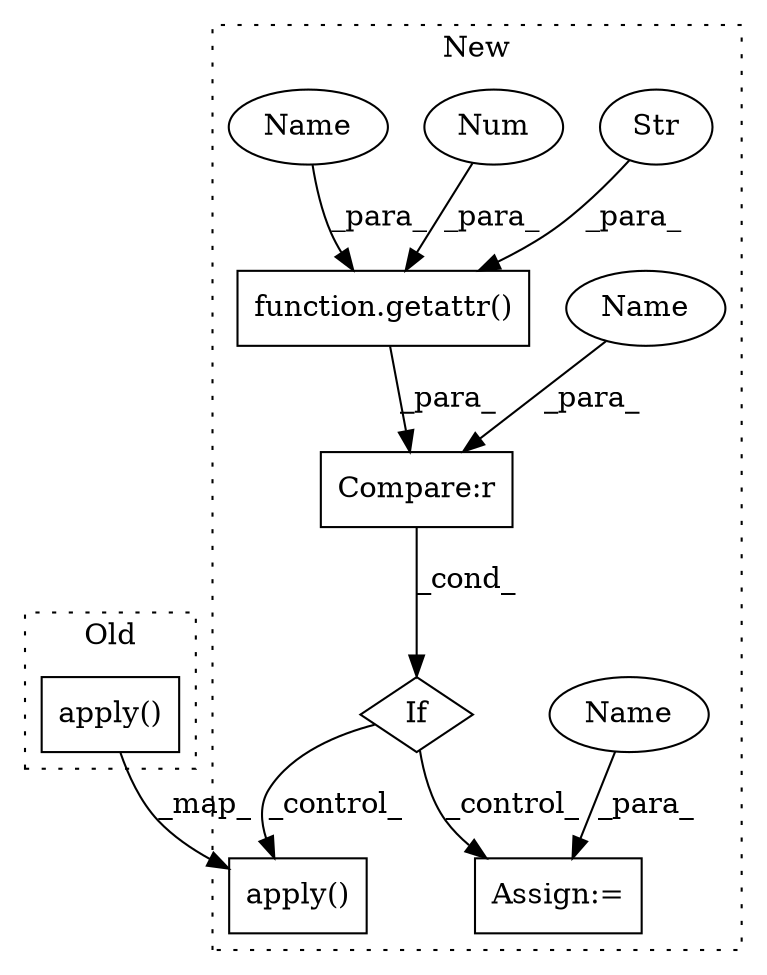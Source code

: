 digraph G {
subgraph cluster0 {
1 [label="apply()" a="75" s="4386,4416" l="11,1" shape="box"];
label = "Old";
style="dotted";
}
subgraph cluster1 {
2 [label="apply()" a="75" s="4459,4489" l="11,1" shape="box"];
3 [label="If" a="96" s="4229" l="3" shape="diamond"];
4 [label="Compare:r" a="40" s="4232" l="44" shape="box"];
5 [label="Assign:=" a="68" s="4518" l="3" shape="box"];
6 [label="function.getattr()" a="75" s="4232,4262" l="8,1" shape="box"];
7 [label="Str" a="66" s="4246" l="12" shape="ellipse"];
8 [label="Num" a="76" s="4260" l="2" shape="ellipse"];
9 [label="Name" a="87" s="4267" l="9" shape="ellipse"];
10 [label="Name" a="87" s="4521" l="9" shape="ellipse"];
11 [label="Name" a="87" s="4240" l="4" shape="ellipse"];
label = "New";
style="dotted";
}
1 -> 2 [label="_map_"];
3 -> 5 [label="_control_"];
3 -> 2 [label="_control_"];
4 -> 3 [label="_cond_"];
6 -> 4 [label="_para_"];
7 -> 6 [label="_para_"];
8 -> 6 [label="_para_"];
9 -> 4 [label="_para_"];
10 -> 5 [label="_para_"];
11 -> 6 [label="_para_"];
}